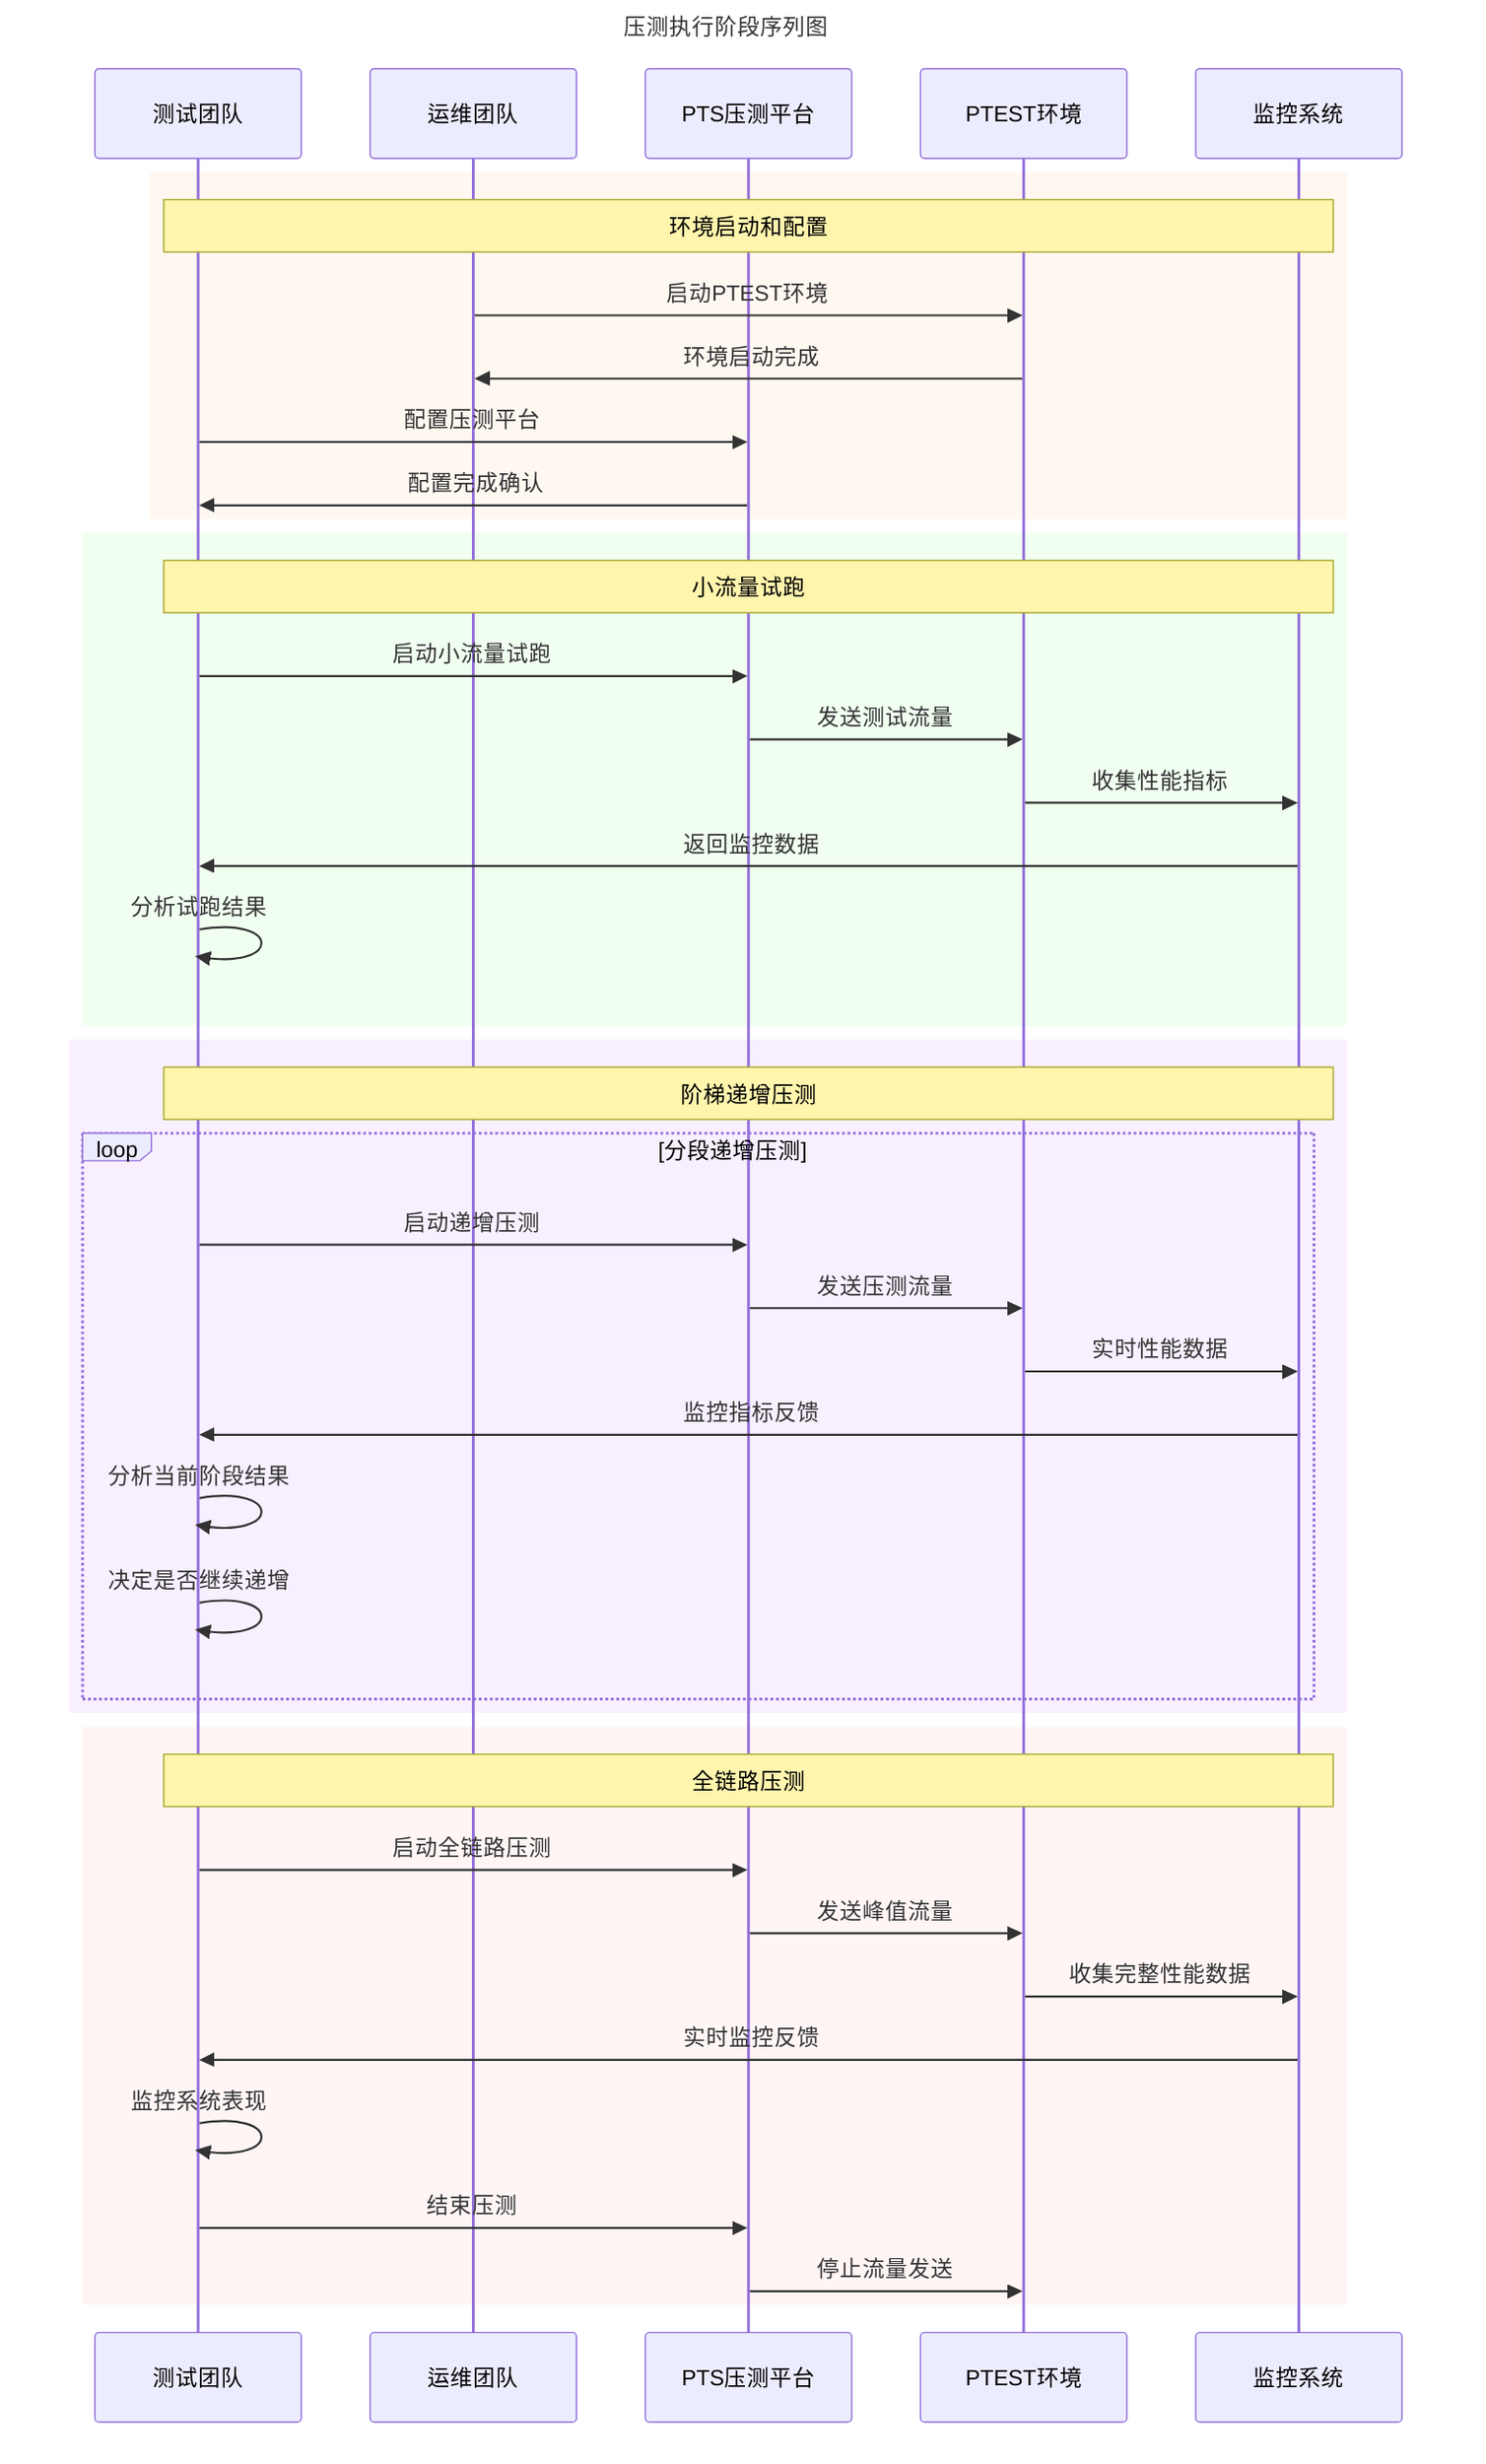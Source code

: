 sequenceDiagram
    title 压测执行阶段序列图
    
    participant Test as 测试团队
    participant Ops as 运维团队
    participant PTS as PTS压测平台
    participant ENV as PTEST环境
    participant Monitor as 监控系统

    rect rgb(255, 248, 240)
        Note over Test, Monitor: 环境启动和配置
        Ops->>ENV: 启动PTEST环境
        ENV->>Ops: 环境启动完成
        Test->>PTS: 配置压测平台
        PTS->>Test: 配置完成确认
    end
    
    rect rgb(240, 255, 240)
        Note over Test, Monitor: 小流量试跑
        Test->>PTS: 启动小流量试跑
        PTS->>ENV: 发送测试流量
        ENV->>Monitor: 收集性能指标
        Monitor->>Test: 返回监控数据
        Test->>Test: 分析试跑结果
    end
    
    rect rgb(248, 240, 255)
        Note over Test, Monitor: 阶梯递增压测
        loop 分段递增压测
            Test->>PTS: 启动递增压测
            PTS->>ENV: 发送压测流量
            ENV->>Monitor: 实时性能数据
            Monitor->>Test: 监控指标反馈
            Test->>Test: 分析当前阶段结果
            Test->>Test: 决定是否继续递增
        end
    end
    
    rect rgb(255, 245, 245)
        Note over Test, Monitor: 全链路压测
        Test->>PTS: 启动全链路压测
        PTS->>ENV: 发送峰值流量
        ENV->>Monitor: 收集完整性能数据
        Monitor->>Test: 实时监控反馈
        Test->>Test: 监控系统表现
        Test->>PTS: 结束压测
        PTS->>ENV: 停止流量发送
    end